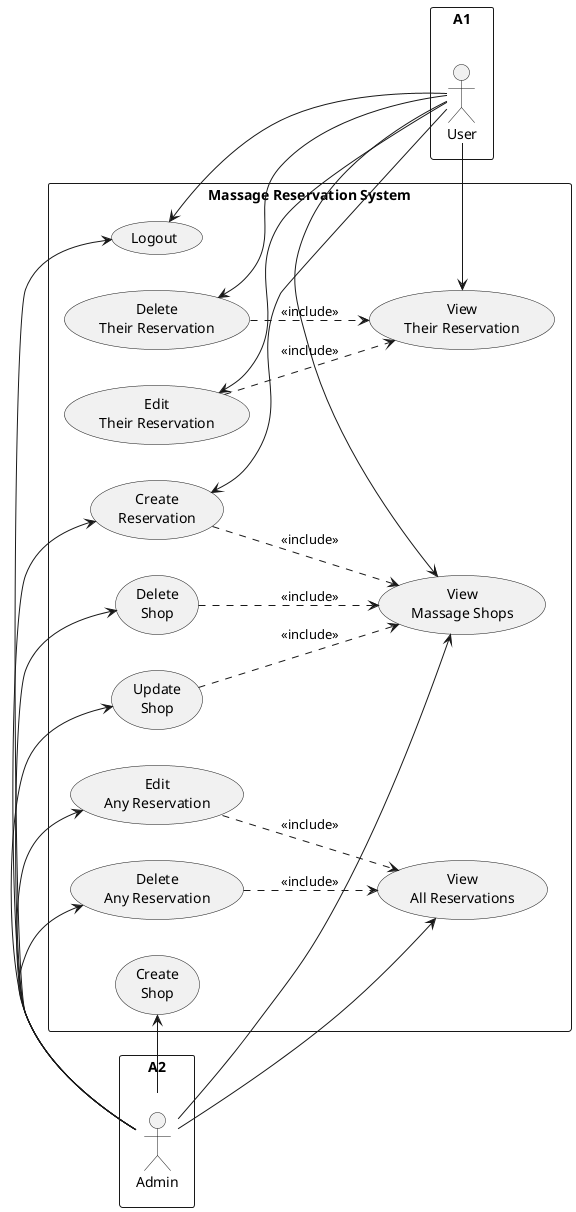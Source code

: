 @startuml Massage Reservation System Use Case Diagram
left to right direction

rectangle "A1" {
    actor "User" as User << (U,#ADD8E6) >>
}

rectangle "A2" {
    actor "Admin" as Admin << (A,#FFD700) >> 
}

rectangle "Massage Reservation System" {
    usecase "Logout" as UC3
    usecase "View\nMassage Shops" as UC4
    usecase "Create\nReservation" as UC5
    usecase "View\nTheir Reservation" as UC6
    usecase "Edit\nTheir Reservation" as UC7
    usecase "Delete\nTheir Reservation" as UC8
    usecase "Create\nShop" as UC9
    usecase "Update\nShop" as UC10
    usecase "Delete\nShop" as UC11
    usecase "View\nAll Reservations" as UC12
    usecase "Edit\nAny Reservation" as UC13
    usecase "Delete\nAny Reservation" as UC14
    
    User -left-> UC3 
    User -left-> UC4 
    User -left-> UC5 
    User -left-> UC6 
    User -left-> UC7 
    User -left-> UC8 


    Admin -right-> UC3 
    Admin -right-> UC4 
    Admin -right-> UC5 
    Admin -right-> UC9 
    Admin -right-> UC10 
    Admin -right-> UC11 
    Admin -right-> UC12 
    Admin -right-> UC13 
    Admin -right-> UC14 

    UC5 ..> UC4 : <<include>>
    UC7 ..> UC6 : <<include>>
    UC8 ..> UC6 : <<include>>
    UC10 ..> UC4 : <<include>>
    UC11 ..> UC4 : <<include>>
    UC13 ..> UC12 : <<include>>
    UC14 ..> UC12 : <<include>>
}

@enduml
